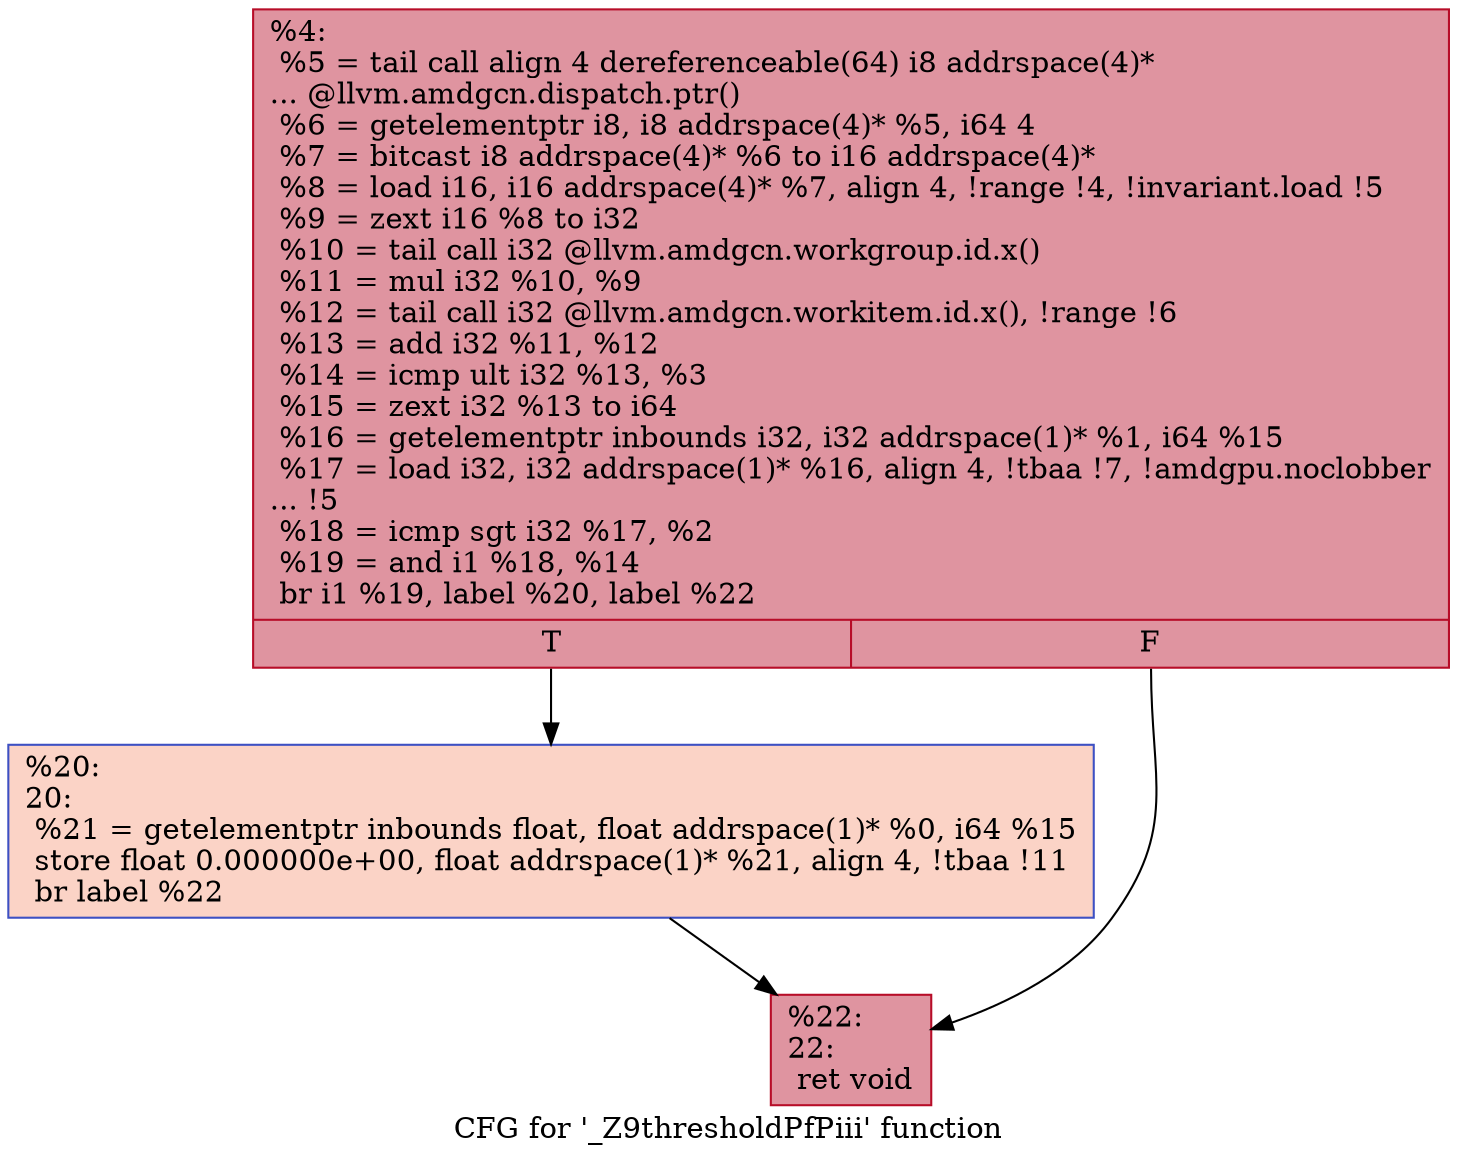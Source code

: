 digraph "CFG for '_Z9thresholdPfPiii' function" {
	label="CFG for '_Z9thresholdPfPiii' function";

	Node0x62eb090 [shape=record,color="#b70d28ff", style=filled, fillcolor="#b70d2870",label="{%4:\l  %5 = tail call align 4 dereferenceable(64) i8 addrspace(4)*\l... @llvm.amdgcn.dispatch.ptr()\l  %6 = getelementptr i8, i8 addrspace(4)* %5, i64 4\l  %7 = bitcast i8 addrspace(4)* %6 to i16 addrspace(4)*\l  %8 = load i16, i16 addrspace(4)* %7, align 4, !range !4, !invariant.load !5\l  %9 = zext i16 %8 to i32\l  %10 = tail call i32 @llvm.amdgcn.workgroup.id.x()\l  %11 = mul i32 %10, %9\l  %12 = tail call i32 @llvm.amdgcn.workitem.id.x(), !range !6\l  %13 = add i32 %11, %12\l  %14 = icmp ult i32 %13, %3\l  %15 = zext i32 %13 to i64\l  %16 = getelementptr inbounds i32, i32 addrspace(1)* %1, i64 %15\l  %17 = load i32, i32 addrspace(1)* %16, align 4, !tbaa !7, !amdgpu.noclobber\l... !5\l  %18 = icmp sgt i32 %17, %2\l  %19 = and i1 %18, %14\l  br i1 %19, label %20, label %22\l|{<s0>T|<s1>F}}"];
	Node0x62eb090:s0 -> Node0x62edaa0;
	Node0x62eb090:s1 -> Node0x62edb30;
	Node0x62edaa0 [shape=record,color="#3d50c3ff", style=filled, fillcolor="#f59c7d70",label="{%20:\l20:                                               \l  %21 = getelementptr inbounds float, float addrspace(1)* %0, i64 %15\l  store float 0.000000e+00, float addrspace(1)* %21, align 4, !tbaa !11\l  br label %22\l}"];
	Node0x62edaa0 -> Node0x62edb30;
	Node0x62edb30 [shape=record,color="#b70d28ff", style=filled, fillcolor="#b70d2870",label="{%22:\l22:                                               \l  ret void\l}"];
}
